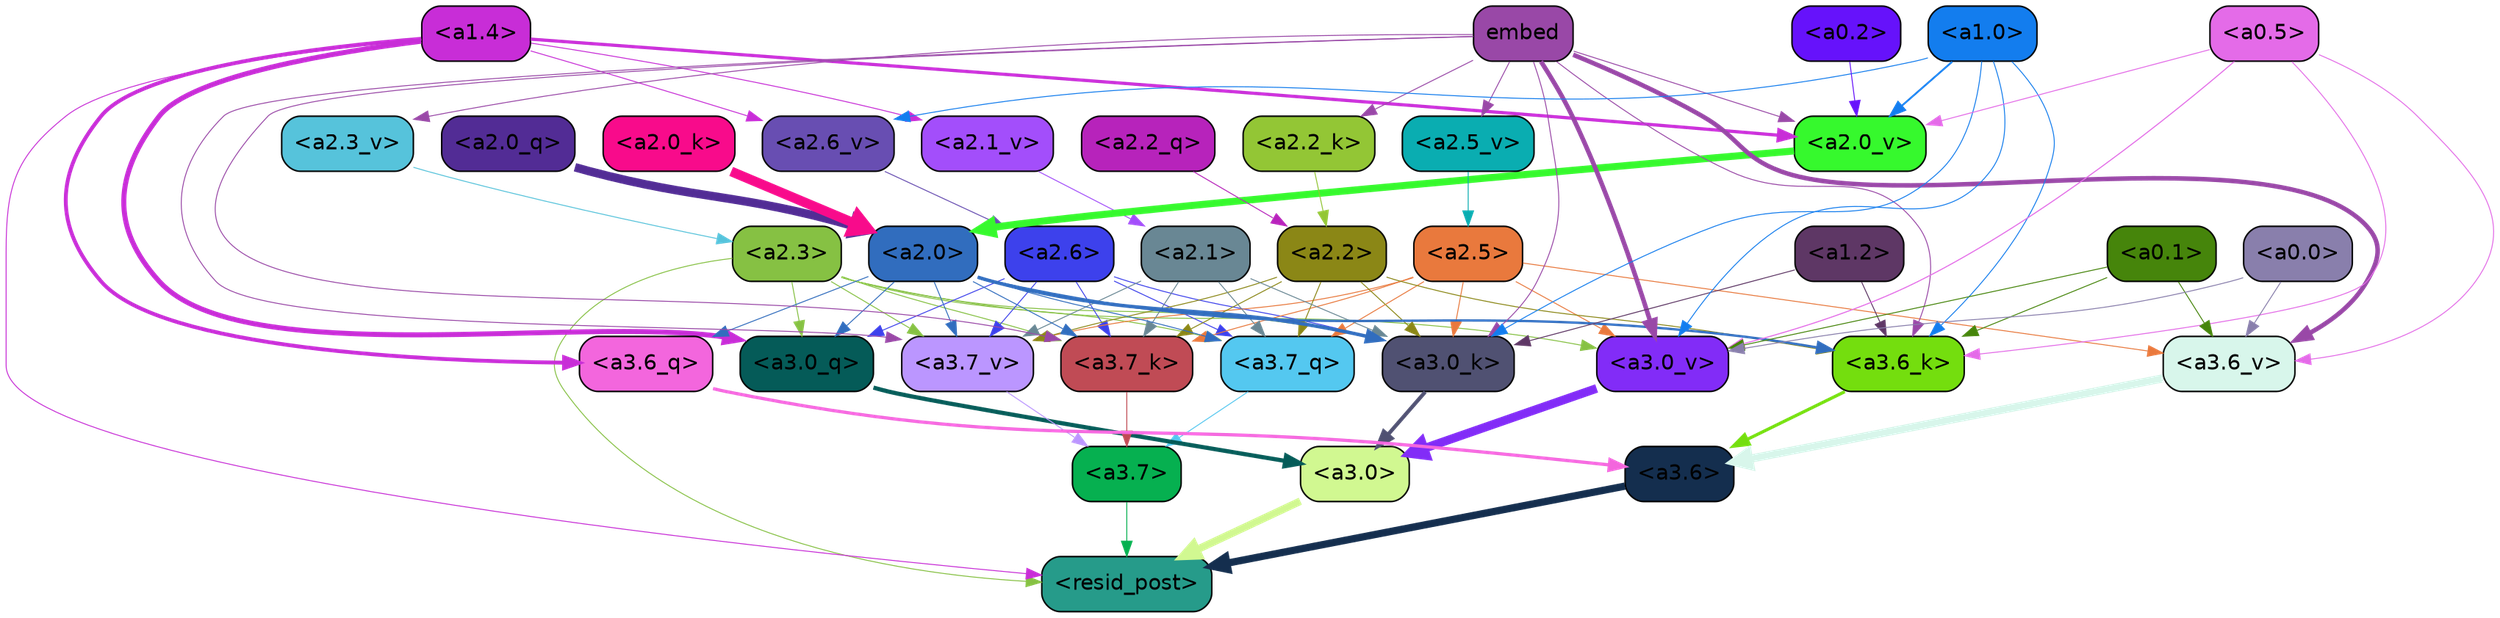 strict digraph "" {
	graph [bgcolor=transparent,
		layout=dot,
		overlap=false,
		splines=true
	];
	"<a3.7>"	[color=black,
		fillcolor="#06b050",
		fontname=Helvetica,
		shape=box,
		style="filled, rounded"];
	"<resid_post>"	[color=black,
		fillcolor="#269b8a",
		fontname=Helvetica,
		shape=box,
		style="filled, rounded"];
	"<a3.7>" -> "<resid_post>"	[color="#06b050",
		penwidth=0.6];
	"<a3.6>"	[color=black,
		fillcolor="#142e4e",
		fontname=Helvetica,
		shape=box,
		style="filled, rounded"];
	"<a3.6>" -> "<resid_post>"	[color="#142e4e",
		penwidth=4.753257989883423];
	"<a3.0>"	[color=black,
		fillcolor="#d1f891",
		fontname=Helvetica,
		shape=box,
		style="filled, rounded"];
	"<a3.0>" -> "<resid_post>"	[color="#d1f891",
		penwidth=4.90053927898407];
	"<a2.3>"	[color=black,
		fillcolor="#86c143",
		fontname=Helvetica,
		shape=box,
		style="filled, rounded"];
	"<a2.3>" -> "<resid_post>"	[color="#86c143",
		penwidth=0.6];
	"<a3.7_q>"	[color=black,
		fillcolor="#54c8f0",
		fontname=Helvetica,
		shape=box,
		style="filled, rounded"];
	"<a2.3>" -> "<a3.7_q>"	[color="#86c143",
		penwidth=0.6];
	"<a3.0_q>"	[color=black,
		fillcolor="#055b58",
		fontname=Helvetica,
		shape=box,
		style="filled, rounded"];
	"<a2.3>" -> "<a3.0_q>"	[color="#86c143",
		penwidth=0.6];
	"<a3.7_k>"	[color=black,
		fillcolor="#c04b55",
		fontname=Helvetica,
		shape=box,
		style="filled, rounded"];
	"<a2.3>" -> "<a3.7_k>"	[color="#86c143",
		penwidth=0.6];
	"<a3.0_k>"	[color=black,
		fillcolor="#505172",
		fontname=Helvetica,
		shape=box,
		style="filled, rounded"];
	"<a2.3>" -> "<a3.0_k>"	[color="#86c143",
		penwidth=0.6];
	"<a3.7_v>"	[color=black,
		fillcolor="#bb96ff",
		fontname=Helvetica,
		shape=box,
		style="filled, rounded"];
	"<a2.3>" -> "<a3.7_v>"	[color="#86c143",
		penwidth=0.6];
	"<a3.0_v>"	[color=black,
		fillcolor="#822cf7",
		fontname=Helvetica,
		shape=box,
		style="filled, rounded"];
	"<a2.3>" -> "<a3.0_v>"	[color="#86c143",
		penwidth=0.6];
	"<a1.4>"	[color=black,
		fillcolor="#c82dd7",
		fontname=Helvetica,
		shape=box,
		style="filled, rounded"];
	"<a1.4>" -> "<resid_post>"	[color="#c82dd7",
		penwidth=0.6];
	"<a3.6_q>"	[color=black,
		fillcolor="#f366dd",
		fontname=Helvetica,
		shape=box,
		style="filled, rounded"];
	"<a1.4>" -> "<a3.6_q>"	[color="#c82dd7",
		penwidth=2.5149343013763428];
	"<a1.4>" -> "<a3.0_q>"	[color="#c82dd7",
		penwidth=3.2760138511657715];
	"<a2.6_v>"	[color=black,
		fillcolor="#684eb2",
		fontname=Helvetica,
		shape=box,
		style="filled, rounded"];
	"<a1.4>" -> "<a2.6_v>"	[color="#c82dd7",
		penwidth=0.6];
	"<a2.1_v>"	[color=black,
		fillcolor="#a34efb",
		fontname=Helvetica,
		shape=box,
		style="filled, rounded"];
	"<a1.4>" -> "<a2.1_v>"	[color="#c82dd7",
		penwidth=0.6];
	"<a2.0_v>"	[color=black,
		fillcolor="#36f92d",
		fontname=Helvetica,
		shape=box,
		style="filled, rounded"];
	"<a1.4>" -> "<a2.0_v>"	[color="#c82dd7",
		penwidth=2.0870713144540787];
	"<a3.7_q>" -> "<a3.7>"	[color="#54c8f0",
		penwidth=0.6];
	"<a3.6_q>" -> "<a3.6>"	[color="#f366dd",
		penwidth=2.091020345687866];
	"<a3.0_q>" -> "<a3.0>"	[color="#055b58",
		penwidth=2.7421876192092896];
	"<a3.7_k>" -> "<a3.7>"	[color="#c04b55",
		penwidth=0.6];
	"<a3.6_k>"	[color=black,
		fillcolor="#74de0e",
		fontname=Helvetica,
		shape=box,
		style="filled, rounded"];
	"<a3.6_k>" -> "<a3.6>"	[color="#74de0e",
		penwidth=2.048597991466522];
	"<a3.0_k>" -> "<a3.0>"	[color="#505172",
		penwidth=2.476402521133423];
	"<a3.7_v>" -> "<a3.7>"	[color="#bb96ff",
		penwidth=0.6];
	"<a3.6_v>"	[color=black,
		fillcolor="#d8f6eb",
		fontname=Helvetica,
		shape=box,
		style="filled, rounded"];
	"<a3.6_v>" -> "<a3.6>"	[color="#d8f6eb",
		penwidth=5.2550448179244995];
	"<a3.0_v>" -> "<a3.0>"	[color="#822cf7",
		penwidth=5.652270674705505];
	"<a2.6>"	[color=black,
		fillcolor="#3d41ec",
		fontname=Helvetica,
		shape=box,
		style="filled, rounded"];
	"<a2.6>" -> "<a3.7_q>"	[color="#3d41ec",
		penwidth=0.6];
	"<a2.6>" -> "<a3.0_q>"	[color="#3d41ec",
		penwidth=0.6];
	"<a2.6>" -> "<a3.7_k>"	[color="#3d41ec",
		penwidth=0.6];
	"<a2.6>" -> "<a3.0_k>"	[color="#3d41ec",
		penwidth=0.6];
	"<a2.6>" -> "<a3.7_v>"	[color="#3d41ec",
		penwidth=0.6];
	"<a2.5>"	[color=black,
		fillcolor="#e9793d",
		fontname=Helvetica,
		shape=box,
		style="filled, rounded"];
	"<a2.5>" -> "<a3.7_q>"	[color="#e9793d",
		penwidth=0.6];
	"<a2.5>" -> "<a3.7_k>"	[color="#e9793d",
		penwidth=0.6];
	"<a2.5>" -> "<a3.0_k>"	[color="#e9793d",
		penwidth=0.6];
	"<a2.5>" -> "<a3.7_v>"	[color="#e9793d",
		penwidth=0.6];
	"<a2.5>" -> "<a3.6_v>"	[color="#e9793d",
		penwidth=0.6];
	"<a2.5>" -> "<a3.0_v>"	[color="#e9793d",
		penwidth=0.6];
	"<a2.2>"	[color=black,
		fillcolor="#8b8716",
		fontname=Helvetica,
		shape=box,
		style="filled, rounded"];
	"<a2.2>" -> "<a3.7_q>"	[color="#8b8716",
		penwidth=0.6];
	"<a2.2>" -> "<a3.7_k>"	[color="#8b8716",
		penwidth=0.6];
	"<a2.2>" -> "<a3.6_k>"	[color="#8b8716",
		penwidth=0.6];
	"<a2.2>" -> "<a3.0_k>"	[color="#8b8716",
		penwidth=0.6];
	"<a2.2>" -> "<a3.7_v>"	[color="#8b8716",
		penwidth=0.6];
	"<a2.1>"	[color=black,
		fillcolor="#698794",
		fontname=Helvetica,
		shape=box,
		style="filled, rounded"];
	"<a2.1>" -> "<a3.7_q>"	[color="#698794",
		penwidth=0.6];
	"<a2.1>" -> "<a3.7_k>"	[color="#698794",
		penwidth=0.6];
	"<a2.1>" -> "<a3.0_k>"	[color="#698794",
		penwidth=0.6];
	"<a2.1>" -> "<a3.7_v>"	[color="#698794",
		penwidth=0.6];
	"<a2.0>"	[color=black,
		fillcolor="#316dbe",
		fontname=Helvetica,
		shape=box,
		style="filled, rounded"];
	"<a2.0>" -> "<a3.7_q>"	[color="#316dbe",
		penwidth=0.6];
	"<a2.0>" -> "<a3.6_q>"	[color="#316dbe",
		penwidth=0.6];
	"<a2.0>" -> "<a3.0_q>"	[color="#316dbe",
		penwidth=0.6];
	"<a2.0>" -> "<a3.7_k>"	[color="#316dbe",
		penwidth=0.6];
	"<a2.0>" -> "<a3.6_k>"	[color="#316dbe",
		penwidth=1.5290023684501648];
	"<a2.0>" -> "<a3.0_k>"	[color="#316dbe",
		penwidth=2.2635570764541626];
	"<a2.0>" -> "<a3.7_v>"	[color="#316dbe",
		penwidth=0.6];
	embed	[color=black,
		fillcolor="#9948a7",
		fontname=Helvetica,
		shape=box,
		style="filled, rounded"];
	embed -> "<a3.7_k>"	[color="#9948a7",
		penwidth=0.6];
	embed -> "<a3.6_k>"	[color="#9948a7",
		penwidth=0.6];
	embed -> "<a3.0_k>"	[color="#9948a7",
		penwidth=0.6];
	embed -> "<a3.7_v>"	[color="#9948a7",
		penwidth=0.6];
	embed -> "<a3.6_v>"	[color="#9948a7",
		penwidth=2.9556376338005066];
	embed -> "<a3.0_v>"	[color="#9948a7",
		penwidth=2.972973108291626];
	"<a2.2_k>"	[color=black,
		fillcolor="#93c635",
		fontname=Helvetica,
		shape=box,
		style="filled, rounded"];
	embed -> "<a2.2_k>"	[color="#9948a7",
		penwidth=0.6];
	"<a2.5_v>"	[color=black,
		fillcolor="#0aadb1",
		fontname=Helvetica,
		shape=box,
		style="filled, rounded"];
	embed -> "<a2.5_v>"	[color="#9948a7",
		penwidth=0.6];
	"<a2.3_v>"	[color=black,
		fillcolor="#56c3db",
		fontname=Helvetica,
		shape=box,
		style="filled, rounded"];
	embed -> "<a2.3_v>"	[color="#9948a7",
		penwidth=0.6];
	embed -> "<a2.0_v>"	[color="#9948a7",
		penwidth=0.6];
	"<a1.2>"	[color=black,
		fillcolor="#5e3765",
		fontname=Helvetica,
		shape=box,
		style="filled, rounded"];
	"<a1.2>" -> "<a3.6_k>"	[color="#5e3765",
		penwidth=0.6];
	"<a1.2>" -> "<a3.0_k>"	[color="#5e3765",
		penwidth=0.6];
	"<a1.0>"	[color=black,
		fillcolor="#137dee",
		fontname=Helvetica,
		shape=box,
		style="filled, rounded"];
	"<a1.0>" -> "<a3.6_k>"	[color="#137dee",
		penwidth=0.6];
	"<a1.0>" -> "<a3.0_k>"	[color="#137dee",
		penwidth=0.6];
	"<a1.0>" -> "<a3.0_v>"	[color="#137dee",
		penwidth=0.6];
	"<a1.0>" -> "<a2.6_v>"	[color="#137dee",
		penwidth=0.6];
	"<a1.0>" -> "<a2.0_v>"	[color="#137dee",
		penwidth=1.2152502536773682];
	"<a0.5>"	[color=black,
		fillcolor="#e46be8",
		fontname=Helvetica,
		shape=box,
		style="filled, rounded"];
	"<a0.5>" -> "<a3.6_k>"	[color="#e46be8",
		penwidth=0.6];
	"<a0.5>" -> "<a3.6_v>"	[color="#e46be8",
		penwidth=0.6];
	"<a0.5>" -> "<a3.0_v>"	[color="#e46be8",
		penwidth=0.6790935099124908];
	"<a0.5>" -> "<a2.0_v>"	[color="#e46be8",
		penwidth=0.6];
	"<a0.1>"	[color=black,
		fillcolor="#46850b",
		fontname=Helvetica,
		shape=box,
		style="filled, rounded"];
	"<a0.1>" -> "<a3.6_k>"	[color="#46850b",
		penwidth=0.6];
	"<a0.1>" -> "<a3.6_v>"	[color="#46850b",
		penwidth=0.6];
	"<a0.1>" -> "<a3.0_v>"	[color="#46850b",
		penwidth=0.6];
	"<a0.0>"	[color=black,
		fillcolor="#897fac",
		fontname=Helvetica,
		shape=box,
		style="filled, rounded"];
	"<a0.0>" -> "<a3.6_v>"	[color="#897fac",
		penwidth=0.6];
	"<a0.0>" -> "<a3.0_v>"	[color="#897fac",
		penwidth=0.6];
	"<a2.2_q>"	[color=black,
		fillcolor="#b723bb",
		fontname=Helvetica,
		shape=box,
		style="filled, rounded"];
	"<a2.2_q>" -> "<a2.2>"	[color="#b723bb",
		penwidth=0.6];
	"<a2.0_q>"	[color=black,
		fillcolor="#522c95",
		fontname=Helvetica,
		shape=box,
		style="filled, rounded"];
	"<a2.0_q>" -> "<a2.0>"	[color="#522c95",
		penwidth=5.557696580886841];
	"<a2.2_k>" -> "<a2.2>"	[color="#93c635",
		penwidth=0.6];
	"<a2.0_k>"	[color=black,
		fillcolor="#f80b8b",
		fontname=Helvetica,
		shape=box,
		style="filled, rounded"];
	"<a2.0_k>" -> "<a2.0>"	[color="#f80b8b",
		penwidth=6.320472955703735];
	"<a2.6_v>" -> "<a2.6>"	[color="#684eb2",
		penwidth=0.6];
	"<a2.5_v>" -> "<a2.5>"	[color="#0aadb1",
		penwidth=0.6];
	"<a2.3_v>" -> "<a2.3>"	[color="#56c3db",
		penwidth=0.6];
	"<a2.1_v>" -> "<a2.1>"	[color="#a34efb",
		penwidth=0.6];
	"<a2.0_v>" -> "<a2.0>"	[color="#36f92d",
		penwidth=4.611755967140198];
	"<a0.2>"	[color=black,
		fillcolor="#6612fb",
		fontname=Helvetica,
		shape=box,
		style="filled, rounded"];
	"<a0.2>" -> "<a2.0_v>"	[color="#6612fb",
		penwidth=0.6];
}
